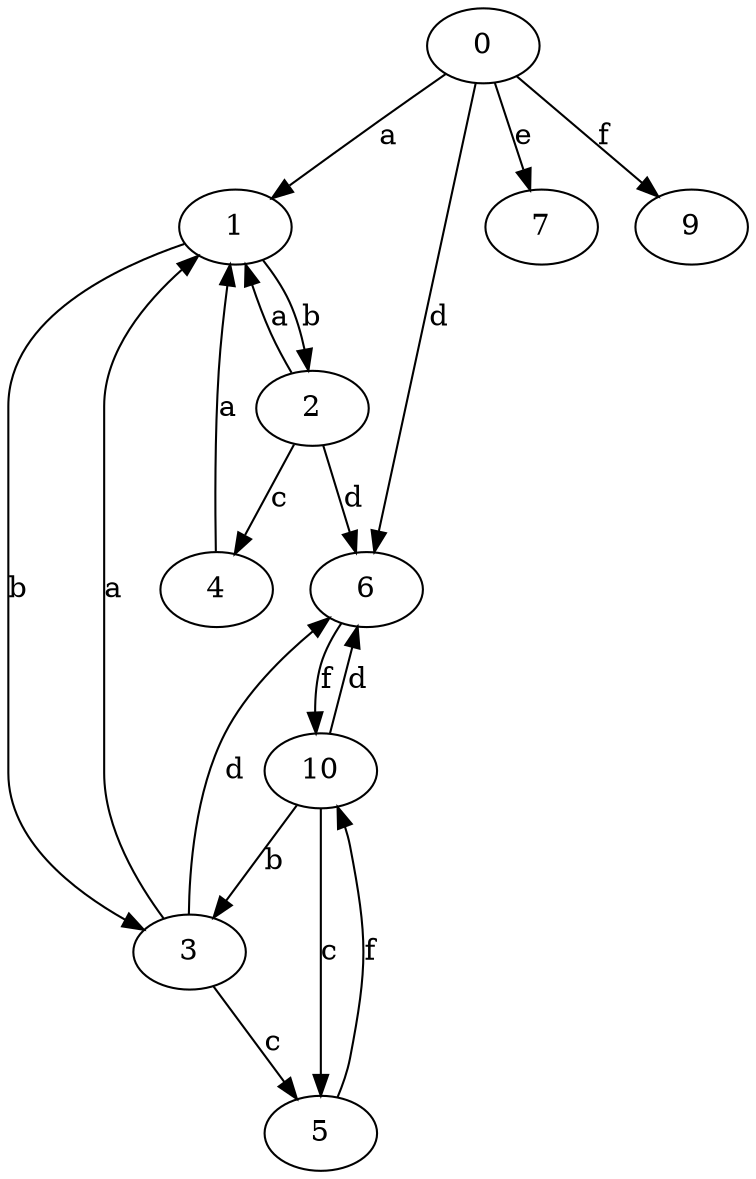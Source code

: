 strict digraph  {
0;
1;
2;
3;
4;
5;
6;
7;
9;
10;
0 -> 1  [label=a];
0 -> 6  [label=d];
0 -> 7  [label=e];
0 -> 9  [label=f];
1 -> 2  [label=b];
1 -> 3  [label=b];
2 -> 1  [label=a];
2 -> 4  [label=c];
2 -> 6  [label=d];
3 -> 1  [label=a];
3 -> 5  [label=c];
3 -> 6  [label=d];
4 -> 1  [label=a];
5 -> 10  [label=f];
6 -> 10  [label=f];
10 -> 3  [label=b];
10 -> 5  [label=c];
10 -> 6  [label=d];
}
